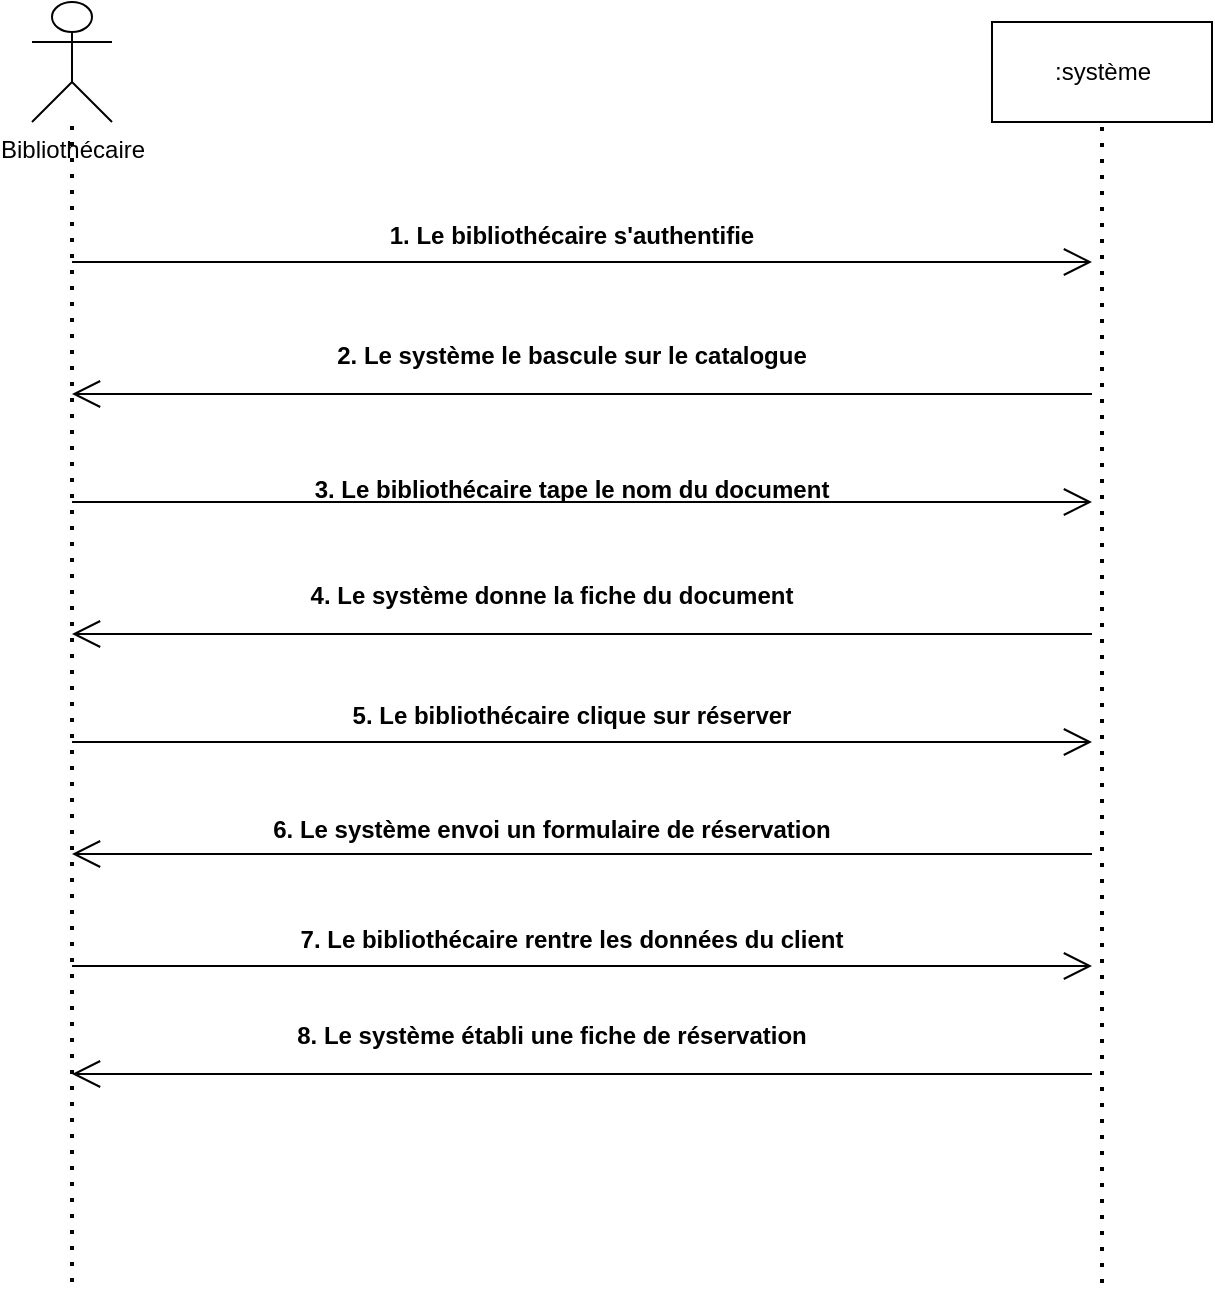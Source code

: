 <mxfile version="14.2.5" type="device" pages="7"><diagram id="ewLpmB2A3VslThy4DMRp" name="Scénario principal"><mxGraphModel dx="1022" dy="706" grid="1" gridSize="10" guides="1" tooltips="1" connect="1" arrows="1" fold="1" page="1" pageScale="1" pageWidth="827" pageHeight="1169" math="0" shadow="0"><root><mxCell id="0"/><mxCell id="1" parent="0"/><mxCell id="wTuLR9F3HTq6sr0zgkQM-9" value=":système" style="html=1;" parent="1" vertex="1"><mxGeometry x="710" y="120" width="110" height="50" as="geometry"/></mxCell><mxCell id="wTuLR9F3HTq6sr0zgkQM-10" value="" style="endArrow=none;dashed=1;html=1;dashPattern=1 3;strokeWidth=2;" parent="1" target="wTuLR9F3HTq6sr0zgkQM-11" edge="1"><mxGeometry width="50" height="50" relative="1" as="geometry"><mxPoint x="250" y="750" as="sourcePoint"/><mxPoint x="680" y="235" as="targetPoint"/></mxGeometry></mxCell><mxCell id="wTuLR9F3HTq6sr0zgkQM-11" value="Bibliothécaire" style="shape=umlActor;verticalLabelPosition=bottom;verticalAlign=top;html=1;outlineConnect=0;" parent="1" vertex="1"><mxGeometry x="230" y="110" width="40" height="60" as="geometry"/></mxCell><mxCell id="wTuLR9F3HTq6sr0zgkQM-12" value="" style="endArrow=none;dashed=1;html=1;dashPattern=1 3;strokeWidth=2;entryX=0.5;entryY=1;entryDx=0;entryDy=0;" parent="1" target="wTuLR9F3HTq6sr0zgkQM-9" edge="1"><mxGeometry width="50" height="50" relative="1" as="geometry"><mxPoint x="765" y="750.5" as="sourcePoint"/><mxPoint x="210" y="190" as="targetPoint"/></mxGeometry></mxCell><mxCell id="jGcQOHLJiJyEyZQ-0KAo-1" value="" style="endArrow=open;endFill=1;endSize=12;html=1;" parent="1" edge="1"><mxGeometry width="160" relative="1" as="geometry"><mxPoint x="250" y="240" as="sourcePoint"/><mxPoint x="760" y="240" as="targetPoint"/></mxGeometry></mxCell><mxCell id="jGcQOHLJiJyEyZQ-0KAo-3" value="1. Le bibliothécaire s'authentifie&#10;" style="text;align=center;fontStyle=1;verticalAlign=middle;spacingLeft=3;spacingRight=3;strokeColor=none;rotatable=0;points=[[0,0.5],[1,0.5]];portConstraint=eastwest;" parent="1" vertex="1"><mxGeometry x="460" y="220" width="80" height="26" as="geometry"/></mxCell><mxCell id="jGcQOHLJiJyEyZQ-0KAo-5" value="" style="endArrow=open;endFill=1;endSize=12;html=1;" parent="1" edge="1"><mxGeometry width="160" relative="1" as="geometry"><mxPoint x="760" y="306" as="sourcePoint"/><mxPoint x="250" y="306" as="targetPoint"/></mxGeometry></mxCell><mxCell id="jGcQOHLJiJyEyZQ-0KAo-6" value="2. Le système le bascule sur le catalogue&#10;" style="text;align=center;fontStyle=1;verticalAlign=middle;spacingLeft=3;spacingRight=3;strokeColor=none;rotatable=0;points=[[0,0.5],[1,0.5]];portConstraint=eastwest;" parent="1" vertex="1"><mxGeometry x="460" y="280" width="80" height="26" as="geometry"/></mxCell><mxCell id="jGcQOHLJiJyEyZQ-0KAo-8" value="" style="endArrow=open;endFill=1;endSize=12;html=1;" parent="1" edge="1"><mxGeometry width="160" relative="1" as="geometry"><mxPoint x="250" y="360" as="sourcePoint"/><mxPoint x="760" y="360" as="targetPoint"/></mxGeometry></mxCell><mxCell id="jGcQOHLJiJyEyZQ-0KAo-9" value="3. Le bibliothécaire tape le nom du document" style="text;align=center;fontStyle=1;verticalAlign=middle;spacingLeft=3;spacingRight=3;strokeColor=none;rotatable=0;points=[[0,0.5],[1,0.5]];portConstraint=eastwest;" parent="1" vertex="1"><mxGeometry x="460" y="340" width="80" height="26" as="geometry"/></mxCell><mxCell id="jGcQOHLJiJyEyZQ-0KAo-10" value="4. Le système donne la fiche du document&#10;" style="text;align=center;fontStyle=1;verticalAlign=middle;spacingLeft=3;spacingRight=3;strokeColor=none;rotatable=0;points=[[0,0.5],[1,0.5]];portConstraint=eastwest;" parent="1" vertex="1"><mxGeometry x="450" y="400" width="80" height="26" as="geometry"/></mxCell><mxCell id="jGcQOHLJiJyEyZQ-0KAo-11" value="" style="endArrow=open;endFill=1;endSize=12;html=1;" parent="1" edge="1"><mxGeometry width="160" relative="1" as="geometry"><mxPoint x="760" y="426" as="sourcePoint"/><mxPoint x="250" y="426" as="targetPoint"/></mxGeometry></mxCell><mxCell id="jGcQOHLJiJyEyZQ-0KAo-12" value="" style="endArrow=open;endFill=1;endSize=12;html=1;" parent="1" edge="1"><mxGeometry width="160" relative="1" as="geometry"><mxPoint x="250" y="480" as="sourcePoint"/><mxPoint x="760" y="480" as="targetPoint"/></mxGeometry></mxCell><mxCell id="jGcQOHLJiJyEyZQ-0KAo-13" value="5. Le bibliothécaire clique sur réserver&#10;" style="text;align=center;fontStyle=1;verticalAlign=middle;spacingLeft=3;spacingRight=3;strokeColor=none;rotatable=0;points=[[0,0.5],[1,0.5]];portConstraint=eastwest;" parent="1" vertex="1"><mxGeometry x="460" y="460" width="80" height="26" as="geometry"/></mxCell><mxCell id="jGcQOHLJiJyEyZQ-0KAo-14" value="6. Le système envoi un formulaire de réservation" style="text;align=center;fontStyle=1;verticalAlign=middle;spacingLeft=3;spacingRight=3;strokeColor=none;rotatable=0;points=[[0,0.5],[1,0.5]];portConstraint=eastwest;" parent="1" vertex="1"><mxGeometry x="450" y="510" width="80" height="26" as="geometry"/></mxCell><mxCell id="jGcQOHLJiJyEyZQ-0KAo-15" value="" style="endArrow=open;endFill=1;endSize=12;html=1;" parent="1" edge="1"><mxGeometry width="160" relative="1" as="geometry"><mxPoint x="760" y="536" as="sourcePoint"/><mxPoint x="250" y="536" as="targetPoint"/></mxGeometry></mxCell><mxCell id="jGcQOHLJiJyEyZQ-0KAo-19" value="" style="endArrow=open;endFill=1;endSize=12;html=1;" parent="1" edge="1"><mxGeometry width="160" relative="1" as="geometry"><mxPoint x="250" y="592" as="sourcePoint"/><mxPoint x="760" y="592" as="targetPoint"/></mxGeometry></mxCell><mxCell id="jGcQOHLJiJyEyZQ-0KAo-20" value="7. Le bibliothécaire rentre les données du client&#10;" style="text;align=center;fontStyle=1;verticalAlign=middle;spacingLeft=3;spacingRight=3;strokeColor=none;rotatable=0;points=[[0,0.5],[1,0.5]];portConstraint=eastwest;" parent="1" vertex="1"><mxGeometry x="460" y="572" width="80" height="26" as="geometry"/></mxCell><mxCell id="jGcQOHLJiJyEyZQ-0KAo-21" value="8. Le système établi une fiche de réservation&#10;" style="text;align=center;fontStyle=1;verticalAlign=middle;spacingLeft=3;spacingRight=3;strokeColor=none;rotatable=0;points=[[0,0.5],[1,0.5]];portConstraint=eastwest;" parent="1" vertex="1"><mxGeometry x="450" y="620" width="80" height="26" as="geometry"/></mxCell><mxCell id="jGcQOHLJiJyEyZQ-0KAo-22" value="" style="endArrow=open;endFill=1;endSize=12;html=1;" parent="1" edge="1"><mxGeometry width="160" relative="1" as="geometry"><mxPoint x="760" y="646" as="sourcePoint"/><mxPoint x="250" y="646" as="targetPoint"/></mxGeometry></mxCell></root></mxGraphModel></diagram><diagram id="sTDA3tIiQNJY4LLFa-F-" name="Client absent de la base de donnée"><mxGraphModel dx="1022" dy="706" grid="1" gridSize="10" guides="1" tooltips="1" connect="1" arrows="1" fold="1" page="1" pageScale="1" pageWidth="827" pageHeight="1169" math="0" shadow="0"><root><mxCell id="nP4tiqt9h9BiHfgWpc7j-0"/><mxCell id="nP4tiqt9h9BiHfgWpc7j-1" parent="nP4tiqt9h9BiHfgWpc7j-0"/><mxCell id="gY-tuHXUg_-CJYPoH_NT-0" value=":système" style="html=1;" parent="nP4tiqt9h9BiHfgWpc7j-1" vertex="1"><mxGeometry x="710" y="120" width="110" height="50" as="geometry"/></mxCell><mxCell id="gY-tuHXUg_-CJYPoH_NT-1" value="" style="endArrow=none;dashed=1;html=1;dashPattern=1 3;strokeWidth=2;" parent="nP4tiqt9h9BiHfgWpc7j-1" target="gY-tuHXUg_-CJYPoH_NT-2" edge="1"><mxGeometry width="50" height="50" relative="1" as="geometry"><mxPoint x="250" y="750" as="sourcePoint"/><mxPoint x="680" y="235" as="targetPoint"/></mxGeometry></mxCell><mxCell id="gY-tuHXUg_-CJYPoH_NT-2" value="Bibliothécaire" style="shape=umlActor;verticalLabelPosition=bottom;verticalAlign=top;html=1;outlineConnect=0;" parent="nP4tiqt9h9BiHfgWpc7j-1" vertex="1"><mxGeometry x="230" y="110" width="40" height="60" as="geometry"/></mxCell><mxCell id="gY-tuHXUg_-CJYPoH_NT-3" value="" style="endArrow=none;dashed=1;html=1;dashPattern=1 3;strokeWidth=2;entryX=0.5;entryY=1;entryDx=0;entryDy=0;" parent="nP4tiqt9h9BiHfgWpc7j-1" target="gY-tuHXUg_-CJYPoH_NT-0" edge="1"><mxGeometry width="50" height="50" relative="1" as="geometry"><mxPoint x="765" y="750.5" as="sourcePoint"/><mxPoint x="210" y="190" as="targetPoint"/></mxGeometry></mxCell><mxCell id="gY-tuHXUg_-CJYPoH_NT-4" value="" style="endArrow=open;endFill=1;endSize=12;html=1;" parent="nP4tiqt9h9BiHfgWpc7j-1" edge="1"><mxGeometry width="160" relative="1" as="geometry"><mxPoint x="250" y="240" as="sourcePoint"/><mxPoint x="760" y="240" as="targetPoint"/></mxGeometry></mxCell><mxCell id="gY-tuHXUg_-CJYPoH_NT-5" value="7. Le bibliothécaire rentre les données du client&#10;" style="text;align=center;fontStyle=1;verticalAlign=middle;spacingLeft=3;spacingRight=3;strokeColor=none;rotatable=0;points=[[0,0.5],[1,0.5]];portConstraint=eastwest;" parent="nP4tiqt9h9BiHfgWpc7j-1" vertex="1"><mxGeometry x="460" y="220" width="80" height="26" as="geometry"/></mxCell><mxCell id="gY-tuHXUg_-CJYPoH_NT-6" value="" style="endArrow=open;endFill=1;endSize=12;html=1;" parent="nP4tiqt9h9BiHfgWpc7j-1" edge="1"><mxGeometry width="160" relative="1" as="geometry"><mxPoint x="760" y="306" as="sourcePoint"/><mxPoint x="250" y="306" as="targetPoint"/></mxGeometry></mxCell><mxCell id="gY-tuHXUg_-CJYPoH_NT-7" value="7.a Le client n'apparait pas dans la base de donnée&#10;" style="text;align=center;fontStyle=1;verticalAlign=middle;spacingLeft=3;spacingRight=3;strokeColor=none;rotatable=0;points=[[0,0.5],[1,0.5]];portConstraint=eastwest;" parent="nP4tiqt9h9BiHfgWpc7j-1" vertex="1"><mxGeometry x="460" y="280" width="80" height="26" as="geometry"/></mxCell><mxCell id="gY-tuHXUg_-CJYPoH_NT-8" value="" style="endArrow=open;endFill=1;endSize=12;html=1;" parent="nP4tiqt9h9BiHfgWpc7j-1" edge="1"><mxGeometry width="160" relative="1" as="geometry"><mxPoint x="250" y="360" as="sourcePoint"/><mxPoint x="760" y="360" as="targetPoint"/></mxGeometry></mxCell><mxCell id="gY-tuHXUg_-CJYPoH_NT-9" value="7.b Le bibliothécaire clique sur ajouter un nouvel utilisateur&#10;" style="text;align=center;fontStyle=1;verticalAlign=middle;spacingLeft=3;spacingRight=3;strokeColor=none;rotatable=0;points=[[0,0.5],[1,0.5]];portConstraint=eastwest;" parent="nP4tiqt9h9BiHfgWpc7j-1" vertex="1"><mxGeometry x="460" y="340" width="80" height="26" as="geometry"/></mxCell><mxCell id="gY-tuHXUg_-CJYPoH_NT-10" value="7.c Le système envoi un formulaire d'ajout d'un nouvel utilisateur&#10;" style="text;align=center;fontStyle=1;verticalAlign=middle;spacingLeft=3;spacingRight=3;strokeColor=none;rotatable=0;points=[[0,0.5],[1,0.5]];portConstraint=eastwest;" parent="nP4tiqt9h9BiHfgWpc7j-1" vertex="1"><mxGeometry x="450" y="400" width="80" height="26" as="geometry"/></mxCell><mxCell id="gY-tuHXUg_-CJYPoH_NT-11" value="" style="endArrow=open;endFill=1;endSize=12;html=1;" parent="nP4tiqt9h9BiHfgWpc7j-1" edge="1"><mxGeometry width="160" relative="1" as="geometry"><mxPoint x="760" y="426" as="sourcePoint"/><mxPoint x="250" y="426" as="targetPoint"/></mxGeometry></mxCell></root></mxGraphModel></diagram><diagram id="pj-tUcdV_g-MF5yH-vYz" name="Client limite emprunt"><mxGraphModel dx="1022" dy="706" grid="1" gridSize="10" guides="1" tooltips="1" connect="1" arrows="1" fold="1" page="1" pageScale="1" pageWidth="827" pageHeight="1169" math="0" shadow="0"><root><mxCell id="9EPE4FoGiQmk2kKF1YUg-0"/><mxCell id="9EPE4FoGiQmk2kKF1YUg-1" parent="9EPE4FoGiQmk2kKF1YUg-0"/><mxCell id="jOspX-kOniECDZUafKCB-0" value="" style="endArrow=none;dashed=1;html=1;dashPattern=1 3;strokeWidth=2;" parent="9EPE4FoGiQmk2kKF1YUg-1" target="jOspX-kOniECDZUafKCB-1" edge="1"><mxGeometry width="50" height="50" relative="1" as="geometry"><mxPoint x="250" y="750" as="sourcePoint"/><mxPoint x="680" y="235" as="targetPoint"/></mxGeometry></mxCell><mxCell id="jOspX-kOniECDZUafKCB-1" value="Bibliothécaire" style="shape=umlActor;verticalLabelPosition=bottom;verticalAlign=top;html=1;outlineConnect=0;" parent="9EPE4FoGiQmk2kKF1YUg-1" vertex="1"><mxGeometry x="230" y="110" width="40" height="60" as="geometry"/></mxCell><mxCell id="jOspX-kOniECDZUafKCB-2" value="" style="endArrow=none;dashed=1;html=1;dashPattern=1 3;strokeWidth=2;entryX=0.5;entryY=1;entryDx=0;entryDy=0;" parent="9EPE4FoGiQmk2kKF1YUg-1" edge="1"><mxGeometry width="50" height="50" relative="1" as="geometry"><mxPoint x="765" y="750.5" as="sourcePoint"/><mxPoint x="765" y="170" as="targetPoint"/></mxGeometry></mxCell><mxCell id="jOspX-kOniECDZUafKCB-3" value="" style="endArrow=open;endFill=1;endSize=12;html=1;" parent="9EPE4FoGiQmk2kKF1YUg-1" edge="1"><mxGeometry width="160" relative="1" as="geometry"><mxPoint x="250" y="240" as="sourcePoint"/><mxPoint x="760" y="240" as="targetPoint"/></mxGeometry></mxCell><mxCell id="jOspX-kOniECDZUafKCB-4" value="7. Le bibliothécaire rentre les données du client&#10;" style="text;align=center;fontStyle=1;verticalAlign=middle;spacingLeft=3;spacingRight=3;strokeColor=none;rotatable=0;points=[[0,0.5],[1,0.5]];portConstraint=eastwest;" parent="9EPE4FoGiQmk2kKF1YUg-1" vertex="1"><mxGeometry x="460" y="220" width="80" height="26" as="geometry"/></mxCell><mxCell id="jOspX-kOniECDZUafKCB-5" value="" style="endArrow=open;endFill=1;endSize=12;html=1;" parent="9EPE4FoGiQmk2kKF1YUg-1" edge="1"><mxGeometry width="160" relative="1" as="geometry"><mxPoint x="760" y="306" as="sourcePoint"/><mxPoint x="250" y="306" as="targetPoint"/></mxGeometry></mxCell><mxCell id="jOspX-kOniECDZUafKCB-6" value="7.a Le système informe que le client cumul déjà 5 emprunt en cours&#10;" style="text;align=center;fontStyle=1;verticalAlign=middle;spacingLeft=3;spacingRight=3;strokeColor=none;rotatable=0;points=[[0,0.5],[1,0.5]];portConstraint=eastwest;" parent="9EPE4FoGiQmk2kKF1YUg-1" vertex="1"><mxGeometry x="460" y="280" width="80" height="26" as="geometry"/></mxCell><mxCell id="jOspX-kOniECDZUafKCB-7" value="" style="endArrow=open;endFill=1;endSize=12;html=1;" parent="9EPE4FoGiQmk2kKF1YUg-1" edge="1"><mxGeometry width="160" relative="1" as="geometry"><mxPoint x="250" y="360" as="sourcePoint"/><mxPoint x="760" y="360" as="targetPoint"/></mxGeometry></mxCell><mxCell id="jOspX-kOniECDZUafKCB-8" value="7.b Le bibliothécaire renseigne les élément rendu en cliquant sur &quot;retour document&quot;" style="text;align=center;fontStyle=1;verticalAlign=middle;spacingLeft=3;spacingRight=3;strokeColor=none;rotatable=0;points=[[0,0.5],[1,0.5]];portConstraint=eastwest;" parent="9EPE4FoGiQmk2kKF1YUg-1" vertex="1"><mxGeometry x="460" y="340" width="80" height="26" as="geometry"/></mxCell><mxCell id="GSzOWz1Kfq391zDHRdT6-0" value=":système" style="html=1;" parent="9EPE4FoGiQmk2kKF1YUg-1" vertex="1"><mxGeometry x="710" y="120" width="110" height="50" as="geometry"/></mxCell></root></mxGraphModel></diagram><diagram id="ApPIVCCeTcJfOxwWspnX" name="erreur authentification bibliothécaire"><mxGraphModel dx="1022" dy="706" grid="1" gridSize="10" guides="1" tooltips="1" connect="1" arrows="1" fold="1" page="1" pageScale="1" pageWidth="827" pageHeight="1169" math="0" shadow="0"><root><mxCell id="xk478gJsTv0cFsY0_CJq-0"/><mxCell id="xk478gJsTv0cFsY0_CJq-1" parent="xk478gJsTv0cFsY0_CJq-0"/><mxCell id="bI6vQBVDFU6CK2nSMk9G-0" value=":système" style="html=1;" parent="xk478gJsTv0cFsY0_CJq-1" vertex="1"><mxGeometry x="710" y="120" width="110" height="50" as="geometry"/></mxCell><mxCell id="bI6vQBVDFU6CK2nSMk9G-1" value="" style="endArrow=none;dashed=1;html=1;dashPattern=1 3;strokeWidth=2;" parent="xk478gJsTv0cFsY0_CJq-1" target="bI6vQBVDFU6CK2nSMk9G-2" edge="1"><mxGeometry width="50" height="50" relative="1" as="geometry"><mxPoint x="250" y="750" as="sourcePoint"/><mxPoint x="680" y="235" as="targetPoint"/></mxGeometry></mxCell><mxCell id="bI6vQBVDFU6CK2nSMk9G-2" value="Bibliothécaire" style="shape=umlActor;verticalLabelPosition=bottom;verticalAlign=top;html=1;outlineConnect=0;" parent="xk478gJsTv0cFsY0_CJq-1" vertex="1"><mxGeometry x="230" y="110" width="40" height="60" as="geometry"/></mxCell><mxCell id="bI6vQBVDFU6CK2nSMk9G-3" value="" style="endArrow=none;dashed=1;html=1;dashPattern=1 3;strokeWidth=2;entryX=0.5;entryY=1;entryDx=0;entryDy=0;" parent="xk478gJsTv0cFsY0_CJq-1" target="bI6vQBVDFU6CK2nSMk9G-0" edge="1"><mxGeometry width="50" height="50" relative="1" as="geometry"><mxPoint x="765" y="750.5" as="sourcePoint"/><mxPoint x="210" y="190" as="targetPoint"/></mxGeometry></mxCell><mxCell id="bI6vQBVDFU6CK2nSMk9G-4" value="" style="endArrow=open;endFill=1;endSize=12;html=1;" parent="xk478gJsTv0cFsY0_CJq-1" edge="1"><mxGeometry width="160" relative="1" as="geometry"><mxPoint x="250" y="240" as="sourcePoint"/><mxPoint x="760" y="240" as="targetPoint"/></mxGeometry></mxCell><mxCell id="bI6vQBVDFU6CK2nSMk9G-5" value="1. Le bibliothécaire s'authentifie&#10;" style="text;align=center;fontStyle=1;verticalAlign=middle;spacingLeft=3;spacingRight=3;strokeColor=none;rotatable=0;points=[[0,0.5],[1,0.5]];portConstraint=eastwest;" parent="xk478gJsTv0cFsY0_CJq-1" vertex="1"><mxGeometry x="460" y="220" width="80" height="26" as="geometry"/></mxCell><mxCell id="bI6vQBVDFU6CK2nSMk9G-6" value="" style="endArrow=open;endFill=1;endSize=12;html=1;" parent="xk478gJsTv0cFsY0_CJq-1" edge="1"><mxGeometry width="160" relative="1" as="geometry"><mxPoint x="760" y="306" as="sourcePoint"/><mxPoint x="250" y="306" as="targetPoint"/></mxGeometry></mxCell><mxCell id="bI6vQBVDFU6CK2nSMk9G-7" value="1.a Le système répond qu'il y a une erreur de mot de passe&#10;" style="text;align=center;fontStyle=1;verticalAlign=middle;spacingLeft=3;spacingRight=3;strokeColor=none;rotatable=0;points=[[0,0.5],[1,0.5]];portConstraint=eastwest;" parent="xk478gJsTv0cFsY0_CJq-1" vertex="1"><mxGeometry x="460" y="280" width="80" height="26" as="geometry"/></mxCell><mxCell id="bI6vQBVDFU6CK2nSMk9G-8" value="" style="endArrow=open;endFill=1;endSize=12;html=1;" parent="xk478gJsTv0cFsY0_CJq-1" edge="1"><mxGeometry width="160" relative="1" as="geometry"><mxPoint x="250" y="360" as="sourcePoint"/><mxPoint x="760" y="360" as="targetPoint"/></mxGeometry></mxCell><mxCell id="bI6vQBVDFU6CK2nSMk9G-9" value="1.b Le bibliothécaire clique sur mot de passe oublié&#10;" style="text;align=center;fontStyle=1;verticalAlign=middle;spacingLeft=3;spacingRight=3;strokeColor=none;rotatable=0;points=[[0,0.5],[1,0.5]];portConstraint=eastwest;" parent="xk478gJsTv0cFsY0_CJq-1" vertex="1"><mxGeometry x="460" y="340" width="80" height="26" as="geometry"/></mxCell><mxCell id="bI6vQBVDFU6CK2nSMk9G-10" value="1.c Le système envoi dans sa boite mail un nouveau mot de passe&#10;" style="text;align=center;fontStyle=1;verticalAlign=middle;spacingLeft=3;spacingRight=3;strokeColor=none;rotatable=0;points=[[0,0.5],[1,0.5]];portConstraint=eastwest;" parent="xk478gJsTv0cFsY0_CJq-1" vertex="1"><mxGeometry x="450" y="400" width="80" height="26" as="geometry"/></mxCell><mxCell id="bI6vQBVDFU6CK2nSMk9G-11" value="" style="endArrow=open;endFill=1;endSize=12;html=1;" parent="xk478gJsTv0cFsY0_CJq-1" edge="1"><mxGeometry width="160" relative="1" as="geometry"><mxPoint x="760" y="426" as="sourcePoint"/><mxPoint x="250" y="426" as="targetPoint"/></mxGeometry></mxCell><mxCell id="bI6vQBVDFU6CK2nSMk9G-12" value="" style="endArrow=open;endFill=1;endSize=12;html=1;" parent="xk478gJsTv0cFsY0_CJq-1" edge="1"><mxGeometry width="160" relative="1" as="geometry"><mxPoint x="250" y="480" as="sourcePoint"/><mxPoint x="760" y="480" as="targetPoint"/></mxGeometry></mxCell><mxCell id="bI6vQBVDFU6CK2nSMk9G-13" value="1.d Lors de la connexion le bibliothécaire rentre le mot de passe reçu&#10;" style="text;align=center;fontStyle=1;verticalAlign=middle;spacingLeft=3;spacingRight=3;strokeColor=none;rotatable=0;points=[[0,0.5],[1,0.5]];portConstraint=eastwest;" parent="xk478gJsTv0cFsY0_CJq-1" vertex="1"><mxGeometry x="460" y="460" width="80" height="26" as="geometry"/></mxCell><mxCell id="bI6vQBVDFU6CK2nSMk9G-14" value="1.e Le système demande alors à changer de mot de passe&#10;" style="text;align=center;fontStyle=1;verticalAlign=middle;spacingLeft=3;spacingRight=3;strokeColor=none;rotatable=0;points=[[0,0.5],[1,0.5]];portConstraint=eastwest;" parent="xk478gJsTv0cFsY0_CJq-1" vertex="1"><mxGeometry x="450" y="510" width="80" height="26" as="geometry"/></mxCell><mxCell id="bI6vQBVDFU6CK2nSMk9G-15" value="" style="endArrow=open;endFill=1;endSize=12;html=1;" parent="xk478gJsTv0cFsY0_CJq-1" edge="1"><mxGeometry width="160" relative="1" as="geometry"><mxPoint x="760" y="536" as="sourcePoint"/><mxPoint x="250" y="536" as="targetPoint"/></mxGeometry></mxCell><mxCell id="bI6vQBVDFU6CK2nSMk9G-16" value="" style="endArrow=open;endFill=1;endSize=12;html=1;" parent="xk478gJsTv0cFsY0_CJq-1" edge="1"><mxGeometry width="160" relative="1" as="geometry"><mxPoint x="250" y="592" as="sourcePoint"/><mxPoint x="760" y="592" as="targetPoint"/></mxGeometry></mxCell><mxCell id="bI6vQBVDFU6CK2nSMk9G-17" value="1.f Le bibliothécaire rentre un nouveau mot de passe et clique sur enregistrer&#10;" style="text;align=center;fontStyle=1;verticalAlign=middle;spacingLeft=3;spacingRight=3;strokeColor=none;rotatable=0;points=[[0,0.5],[1,0.5]];portConstraint=eastwest;" parent="xk478gJsTv0cFsY0_CJq-1" vertex="1"><mxGeometry x="460" y="572" width="80" height="26" as="geometry"/></mxCell><mxCell id="bI6vQBVDFU6CK2nSMk9G-18" value="1.g Le système envoi une confirmation de changement de mot de passe&#10;" style="text;align=center;fontStyle=1;verticalAlign=middle;spacingLeft=3;spacingRight=3;strokeColor=none;rotatable=0;points=[[0,0.5],[1,0.5]];portConstraint=eastwest;" parent="xk478gJsTv0cFsY0_CJq-1" vertex="1"><mxGeometry x="450" y="620" width="80" height="26" as="geometry"/></mxCell><mxCell id="bI6vQBVDFU6CK2nSMk9G-19" value="" style="endArrow=open;endFill=1;endSize=12;html=1;" parent="xk478gJsTv0cFsY0_CJq-1" edge="1"><mxGeometry width="160" relative="1" as="geometry"><mxPoint x="760" y="646" as="sourcePoint"/><mxPoint x="250" y="646" as="targetPoint"/></mxGeometry></mxCell></root></mxGraphModel></diagram><diagram id="s0PJFjMgvwPjV73vcXxy" name="Document perdu/volé"><mxGraphModel dx="1022" dy="706" grid="1" gridSize="10" guides="1" tooltips="1" connect="1" arrows="1" fold="1" page="1" pageScale="1" pageWidth="827" pageHeight="1169" math="0" shadow="0"><root><mxCell id="Gpo0Ugr6b_jgZ37kbQdZ-0"/><mxCell id="Gpo0Ugr6b_jgZ37kbQdZ-1" parent="Gpo0Ugr6b_jgZ37kbQdZ-0"/><mxCell id="gaIUKqPTS5BVUda2e9Qi-0" value=":système" style="html=1;" parent="Gpo0Ugr6b_jgZ37kbQdZ-1" vertex="1"><mxGeometry x="710" y="120" width="110" height="50" as="geometry"/></mxCell><mxCell id="gaIUKqPTS5BVUda2e9Qi-1" value="" style="endArrow=none;dashed=1;html=1;dashPattern=1 3;strokeWidth=2;" parent="Gpo0Ugr6b_jgZ37kbQdZ-1" target="gaIUKqPTS5BVUda2e9Qi-2" edge="1"><mxGeometry width="50" height="50" relative="1" as="geometry"><mxPoint x="250" y="750" as="sourcePoint"/><mxPoint x="680" y="235" as="targetPoint"/></mxGeometry></mxCell><mxCell id="gaIUKqPTS5BVUda2e9Qi-2" value="Bibliothécaire" style="shape=umlActor;verticalLabelPosition=bottom;verticalAlign=top;html=1;outlineConnect=0;" parent="Gpo0Ugr6b_jgZ37kbQdZ-1" vertex="1"><mxGeometry x="230" y="110" width="40" height="60" as="geometry"/></mxCell><mxCell id="gaIUKqPTS5BVUda2e9Qi-3" value="" style="endArrow=none;dashed=1;html=1;dashPattern=1 3;strokeWidth=2;entryX=0.5;entryY=1;entryDx=0;entryDy=0;" parent="Gpo0Ugr6b_jgZ37kbQdZ-1" target="gaIUKqPTS5BVUda2e9Qi-0" edge="1"><mxGeometry width="50" height="50" relative="1" as="geometry"><mxPoint x="765" y="750.5" as="sourcePoint"/><mxPoint x="210" y="190" as="targetPoint"/></mxGeometry></mxCell><mxCell id="gaIUKqPTS5BVUda2e9Qi-4" value="" style="endArrow=open;endFill=1;endSize=12;html=1;" parent="Gpo0Ugr6b_jgZ37kbQdZ-1" edge="1"><mxGeometry width="160" relative="1" as="geometry"><mxPoint x="250" y="240" as="sourcePoint"/><mxPoint x="760" y="240" as="targetPoint"/></mxGeometry></mxCell><mxCell id="gaIUKqPTS5BVUda2e9Qi-5" value="3. Le bibliothécaire tape le nom du document&#10;" style="text;align=center;fontStyle=1;verticalAlign=middle;spacingLeft=3;spacingRight=3;strokeColor=none;rotatable=0;points=[[0,0.5],[1,0.5]];portConstraint=eastwest;" parent="Gpo0Ugr6b_jgZ37kbQdZ-1" vertex="1"><mxGeometry x="460" y="220" width="80" height="26" as="geometry"/></mxCell><mxCell id="gaIUKqPTS5BVUda2e9Qi-6" value="" style="endArrow=open;endFill=1;endSize=12;html=1;" parent="Gpo0Ugr6b_jgZ37kbQdZ-1" edge="1"><mxGeometry width="160" relative="1" as="geometry"><mxPoint x="760" y="306" as="sourcePoint"/><mxPoint x="250" y="306" as="targetPoint"/></mxGeometry></mxCell><mxCell id="gaIUKqPTS5BVUda2e9Qi-7" value="3.a Le système répond qu'il n'est plus disponible (perdu/volé)" style="text;align=center;fontStyle=1;verticalAlign=middle;spacingLeft=3;spacingRight=3;strokeColor=none;rotatable=0;points=[[0,0.5],[1,0.5]];portConstraint=eastwest;" parent="Gpo0Ugr6b_jgZ37kbQdZ-1" vertex="1"><mxGeometry x="460" y="280" width="80" height="26" as="geometry"/></mxCell><mxCell id="gaIUKqPTS5BVUda2e9Qi-8" value="" style="endArrow=open;endFill=1;endSize=12;html=1;" parent="Gpo0Ugr6b_jgZ37kbQdZ-1" edge="1"><mxGeometry width="160" relative="1" as="geometry"><mxPoint x="250" y="360" as="sourcePoint"/><mxPoint x="760" y="360" as="targetPoint"/></mxGeometry></mxCell><mxCell id="gaIUKqPTS5BVUda2e9Qi-9" value="3.b Le bibliothécaire clique sur &quot;commander&quot;" style="text;align=center;fontStyle=1;verticalAlign=middle;spacingLeft=3;spacingRight=3;strokeColor=none;rotatable=0;points=[[0,0.5],[1,0.5]];portConstraint=eastwest;" parent="Gpo0Ugr6b_jgZ37kbQdZ-1" vertex="1"><mxGeometry x="460" y="340" width="80" height="26" as="geometry"/></mxCell><mxCell id="gaIUKqPTS5BVUda2e9Qi-10" value="3.c Le système fourni un formulaire de commande" style="text;align=center;fontStyle=1;verticalAlign=middle;spacingLeft=3;spacingRight=3;strokeColor=none;rotatable=0;points=[[0,0.5],[1,0.5]];portConstraint=eastwest;" parent="Gpo0Ugr6b_jgZ37kbQdZ-1" vertex="1"><mxGeometry x="450" y="400" width="80" height="26" as="geometry"/></mxCell><mxCell id="gaIUKqPTS5BVUda2e9Qi-11" value="" style="endArrow=open;endFill=1;endSize=12;html=1;" parent="Gpo0Ugr6b_jgZ37kbQdZ-1" edge="1"><mxGeometry width="160" relative="1" as="geometry"><mxPoint x="760" y="426" as="sourcePoint"/><mxPoint x="250" y="426" as="targetPoint"/></mxGeometry></mxCell><mxCell id="gaIUKqPTS5BVUda2e9Qi-12" value="" style="endArrow=open;endFill=1;endSize=12;html=1;" parent="Gpo0Ugr6b_jgZ37kbQdZ-1" edge="1"><mxGeometry width="160" relative="1" as="geometry"><mxPoint x="250" y="480" as="sourcePoint"/><mxPoint x="760" y="480" as="targetPoint"/></mxGeometry></mxCell><mxCell id="gaIUKqPTS5BVUda2e9Qi-13" value="3.d Le bibliothécaire rempli le formulaire et clique sur confirmer" style="text;align=center;fontStyle=1;verticalAlign=middle;spacingLeft=3;spacingRight=3;strokeColor=none;rotatable=0;points=[[0,0.5],[1,0.5]];portConstraint=eastwest;" parent="Gpo0Ugr6b_jgZ37kbQdZ-1" vertex="1"><mxGeometry x="460" y="460" width="80" height="26" as="geometry"/></mxCell><mxCell id="gaIUKqPTS5BVUda2e9Qi-14" value="3.e Le système répond par une page de confirmation" style="text;align=center;fontStyle=1;verticalAlign=middle;spacingLeft=3;spacingRight=3;strokeColor=none;rotatable=0;points=[[0,0.5],[1,0.5]];portConstraint=eastwest;" parent="Gpo0Ugr6b_jgZ37kbQdZ-1" vertex="1"><mxGeometry x="450" y="510" width="80" height="26" as="geometry"/></mxCell><mxCell id="gaIUKqPTS5BVUda2e9Qi-15" value="" style="endArrow=open;endFill=1;endSize=12;html=1;" parent="Gpo0Ugr6b_jgZ37kbQdZ-1" edge="1"><mxGeometry width="160" relative="1" as="geometry"><mxPoint x="760" y="536" as="sourcePoint"/><mxPoint x="250" y="536" as="targetPoint"/></mxGeometry></mxCell></root></mxGraphModel></diagram><diagram id="chOPjqtWmKy5i_ccTCg8" name="Document emprunté"><mxGraphModel dx="1022" dy="706" grid="1" gridSize="10" guides="1" tooltips="1" connect="1" arrows="1" fold="1" page="1" pageScale="1" pageWidth="827" pageHeight="1169" math="0" shadow="0"><root><mxCell id="rZbiIsMQrz_deNXAdHsv-0"/><mxCell id="rZbiIsMQrz_deNXAdHsv-1" parent="rZbiIsMQrz_deNXAdHsv-0"/><mxCell id="IL0zxL_srAwJFdjSfJE8-0" value=":système" style="html=1;" parent="rZbiIsMQrz_deNXAdHsv-1" vertex="1"><mxGeometry x="710" y="120" width="110" height="50" as="geometry"/></mxCell><mxCell id="IL0zxL_srAwJFdjSfJE8-1" value="" style="endArrow=none;dashed=1;html=1;dashPattern=1 3;strokeWidth=2;" parent="rZbiIsMQrz_deNXAdHsv-1" target="IL0zxL_srAwJFdjSfJE8-2" edge="1"><mxGeometry width="50" height="50" relative="1" as="geometry"><mxPoint x="250" y="750" as="sourcePoint"/><mxPoint x="680" y="235" as="targetPoint"/></mxGeometry></mxCell><mxCell id="IL0zxL_srAwJFdjSfJE8-2" value="Bibliothécaire" style="shape=umlActor;verticalLabelPosition=bottom;verticalAlign=top;html=1;outlineConnect=0;" parent="rZbiIsMQrz_deNXAdHsv-1" vertex="1"><mxGeometry x="230" y="110" width="40" height="60" as="geometry"/></mxCell><mxCell id="IL0zxL_srAwJFdjSfJE8-3" value="" style="endArrow=none;dashed=1;html=1;dashPattern=1 3;strokeWidth=2;entryX=0.5;entryY=1;entryDx=0;entryDy=0;" parent="rZbiIsMQrz_deNXAdHsv-1" target="IL0zxL_srAwJFdjSfJE8-0" edge="1"><mxGeometry width="50" height="50" relative="1" as="geometry"><mxPoint x="765" y="750.5" as="sourcePoint"/><mxPoint x="210" y="190" as="targetPoint"/></mxGeometry></mxCell><mxCell id="IL0zxL_srAwJFdjSfJE8-4" value="" style="endArrow=open;endFill=1;endSize=12;html=1;" parent="rZbiIsMQrz_deNXAdHsv-1" edge="1"><mxGeometry width="160" relative="1" as="geometry"><mxPoint x="250" y="240" as="sourcePoint"/><mxPoint x="760" y="240" as="targetPoint"/></mxGeometry></mxCell><mxCell id="IL0zxL_srAwJFdjSfJE8-5" value="3. Le bibliothécaire tape le nom du document&#10;" style="text;align=center;fontStyle=1;verticalAlign=middle;spacingLeft=3;spacingRight=3;strokeColor=none;rotatable=0;points=[[0,0.5],[1,0.5]];portConstraint=eastwest;" parent="rZbiIsMQrz_deNXAdHsv-1" vertex="1"><mxGeometry x="460" y="220" width="80" height="26" as="geometry"/></mxCell><mxCell id="IL0zxL_srAwJFdjSfJE8-6" value="" style="endArrow=open;endFill=1;endSize=12;html=1;" parent="rZbiIsMQrz_deNXAdHsv-1" edge="1"><mxGeometry width="160" relative="1" as="geometry"><mxPoint x="760" y="306" as="sourcePoint"/><mxPoint x="250" y="306" as="targetPoint"/></mxGeometry></mxCell><mxCell id="IL0zxL_srAwJFdjSfJE8-7" value="3.a Le système répond qu'il n'est pas disponible (emprunt)" style="text;align=center;fontStyle=1;verticalAlign=middle;spacingLeft=3;spacingRight=3;strokeColor=none;rotatable=0;points=[[0,0.5],[1,0.5]];portConstraint=eastwest;" parent="rZbiIsMQrz_deNXAdHsv-1" vertex="1"><mxGeometry x="460" y="280" width="80" height="26" as="geometry"/></mxCell><mxCell id="IL0zxL_srAwJFdjSfJE8-10" value="3.b Le système demande si le bibliothécaire veut réserver un autre document" style="text;align=center;fontStyle=1;verticalAlign=middle;spacingLeft=3;spacingRight=3;strokeColor=none;rotatable=0;points=[[0,0.5],[1,0.5]];portConstraint=eastwest;" parent="rZbiIsMQrz_deNXAdHsv-1" vertex="1"><mxGeometry x="460" y="340" width="80" height="26" as="geometry"/></mxCell><mxCell id="IL0zxL_srAwJFdjSfJE8-11" value="" style="endArrow=open;endFill=1;endSize=12;html=1;" parent="rZbiIsMQrz_deNXAdHsv-1" edge="1"><mxGeometry width="160" relative="1" as="geometry"><mxPoint x="755" y="370" as="sourcePoint"/><mxPoint x="245" y="370" as="targetPoint"/></mxGeometry></mxCell></root></mxGraphModel></diagram><diagram id="qmQJvusWI8cMepzFHqT5" name="Problème cotisation"><mxGraphModel dx="1022" dy="706" grid="1" gridSize="10" guides="1" tooltips="1" connect="1" arrows="1" fold="1" page="1" pageScale="1" pageWidth="827" pageHeight="1169" math="0" shadow="0"><root><mxCell id="6N9SHitZhOjIHsKWGhmM-0"/><mxCell id="6N9SHitZhOjIHsKWGhmM-1" parent="6N9SHitZhOjIHsKWGhmM-0"/><mxCell id="rA2-iyEbaOr5mxch8gJN-0" value=":système" style="html=1;" parent="6N9SHitZhOjIHsKWGhmM-1" vertex="1"><mxGeometry x="710" y="120" width="110" height="50" as="geometry"/></mxCell><mxCell id="rA2-iyEbaOr5mxch8gJN-1" value="" style="endArrow=none;dashed=1;html=1;dashPattern=1 3;strokeWidth=2;" parent="6N9SHitZhOjIHsKWGhmM-1" target="rA2-iyEbaOr5mxch8gJN-2" edge="1"><mxGeometry width="50" height="50" relative="1" as="geometry"><mxPoint x="250" y="750" as="sourcePoint"/><mxPoint x="680" y="235" as="targetPoint"/></mxGeometry></mxCell><mxCell id="rA2-iyEbaOr5mxch8gJN-2" value="Bibliothécaire" style="shape=umlActor;verticalLabelPosition=bottom;verticalAlign=top;html=1;outlineConnect=0;" parent="6N9SHitZhOjIHsKWGhmM-1" vertex="1"><mxGeometry x="230" y="110" width="40" height="60" as="geometry"/></mxCell><mxCell id="rA2-iyEbaOr5mxch8gJN-3" value="" style="endArrow=none;dashed=1;html=1;dashPattern=1 3;strokeWidth=2;entryX=0.5;entryY=1;entryDx=0;entryDy=0;" parent="6N9SHitZhOjIHsKWGhmM-1" target="rA2-iyEbaOr5mxch8gJN-0" edge="1"><mxGeometry width="50" height="50" relative="1" as="geometry"><mxPoint x="765" y="750.5" as="sourcePoint"/><mxPoint x="210" y="190" as="targetPoint"/></mxGeometry></mxCell><mxCell id="rA2-iyEbaOr5mxch8gJN-4" value="" style="endArrow=open;endFill=1;endSize=12;html=1;" parent="6N9SHitZhOjIHsKWGhmM-1" edge="1"><mxGeometry width="160" relative="1" as="geometry"><mxPoint x="250" y="240" as="sourcePoint"/><mxPoint x="760" y="240" as="targetPoint"/></mxGeometry></mxCell><mxCell id="rA2-iyEbaOr5mxch8gJN-5" value="7. Le bibliothécaire rentre les données du client" style="text;align=center;fontStyle=1;verticalAlign=middle;spacingLeft=3;spacingRight=3;strokeColor=none;rotatable=0;points=[[0,0.5],[1,0.5]];portConstraint=eastwest;" parent="6N9SHitZhOjIHsKWGhmM-1" vertex="1"><mxGeometry x="460" y="220" width="80" height="26" as="geometry"/></mxCell><mxCell id="rA2-iyEbaOr5mxch8gJN-6" value="" style="endArrow=open;endFill=1;endSize=12;html=1;" parent="6N9SHitZhOjIHsKWGhmM-1" edge="1"><mxGeometry width="160" relative="1" as="geometry"><mxPoint x="760" y="306" as="sourcePoint"/><mxPoint x="250" y="306" as="targetPoint"/></mxGeometry></mxCell><mxCell id="rA2-iyEbaOr5mxch8gJN-7" value="7.a Le système répond que le client n'a pas payé sa cotisation" style="text;align=center;fontStyle=1;verticalAlign=middle;spacingLeft=3;spacingRight=3;strokeColor=none;rotatable=0;points=[[0,0.5],[1,0.5]];portConstraint=eastwest;" parent="6N9SHitZhOjIHsKWGhmM-1" vertex="1"><mxGeometry x="460" y="280" width="80" height="26" as="geometry"/></mxCell><mxCell id="rA2-iyEbaOr5mxch8gJN-8" value="" style="endArrow=open;endFill=1;endSize=12;html=1;" parent="6N9SHitZhOjIHsKWGhmM-1" edge="1"><mxGeometry width="160" relative="1" as="geometry"><mxPoint x="250" y="360" as="sourcePoint"/><mxPoint x="760" y="360" as="targetPoint"/></mxGeometry></mxCell><mxCell id="rA2-iyEbaOr5mxch8gJN-9" value="7.c Après régularisation, le bibliothécaire informe le système que le paiement est à jour &#10;en cliquant sur &quot;confirmer, paiement à jour&quot;" style="text;align=center;fontStyle=1;verticalAlign=middle;spacingLeft=3;spacingRight=3;strokeColor=none;rotatable=0;points=[[0,0.5],[1,0.5]];portConstraint=eastwest;" parent="6N9SHitZhOjIHsKWGhmM-1" vertex="1"><mxGeometry x="460" y="330" width="80" height="26" as="geometry"/></mxCell></root></mxGraphModel></diagram></mxfile>